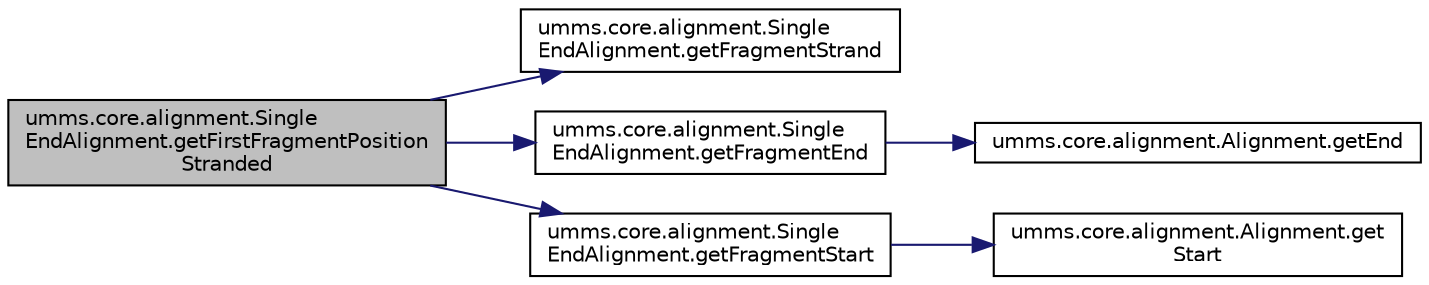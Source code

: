 digraph "umms.core.alignment.SingleEndAlignment.getFirstFragmentPositionStranded"
{
  edge [fontname="Helvetica",fontsize="10",labelfontname="Helvetica",labelfontsize="10"];
  node [fontname="Helvetica",fontsize="10",shape=record];
  rankdir="LR";
  Node1 [label="umms.core.alignment.Single\lEndAlignment.getFirstFragmentPosition\lStranded",height=0.2,width=0.4,color="black", fillcolor="grey75", style="filled" fontcolor="black"];
  Node1 -> Node2 [color="midnightblue",fontsize="10",style="solid",fontname="Helvetica"];
  Node2 [label="umms.core.alignment.Single\lEndAlignment.getFragmentStrand",height=0.2,width=0.4,color="black", fillcolor="white", style="filled",URL="$classumms_1_1core_1_1alignment_1_1_single_end_alignment.html#a884e160d9e77c62b6e4ffa26b46bb104"];
  Node1 -> Node3 [color="midnightblue",fontsize="10",style="solid",fontname="Helvetica"];
  Node3 [label="umms.core.alignment.Single\lEndAlignment.getFragmentEnd",height=0.2,width=0.4,color="black", fillcolor="white", style="filled",URL="$classumms_1_1core_1_1alignment_1_1_single_end_alignment.html#a38409b7b5071dbc0c884b6b5412ed1e0"];
  Node3 -> Node4 [color="midnightblue",fontsize="10",style="solid",fontname="Helvetica"];
  Node4 [label="umms.core.alignment.Alignment.getEnd",height=0.2,width=0.4,color="black", fillcolor="white", style="filled",URL="$interfaceumms_1_1core_1_1alignment_1_1_alignment.html#afac2284106875d0f138898ad59e399fb"];
  Node1 -> Node5 [color="midnightblue",fontsize="10",style="solid",fontname="Helvetica"];
  Node5 [label="umms.core.alignment.Single\lEndAlignment.getFragmentStart",height=0.2,width=0.4,color="black", fillcolor="white", style="filled",URL="$classumms_1_1core_1_1alignment_1_1_single_end_alignment.html#a8cc3012be5d52c863d56b719ded4f4d7"];
  Node5 -> Node6 [color="midnightblue",fontsize="10",style="solid",fontname="Helvetica"];
  Node6 [label="umms.core.alignment.Alignment.get\lStart",height=0.2,width=0.4,color="black", fillcolor="white", style="filled",URL="$interfaceumms_1_1core_1_1alignment_1_1_alignment.html#a62c8d52837fefe4dec37dc0a550751b9"];
}
